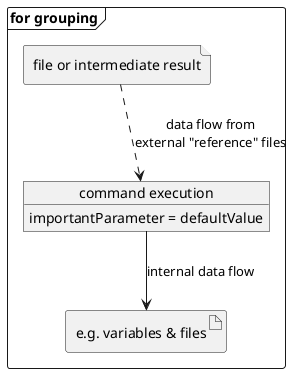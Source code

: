 @startuml
allowmixing
frame "for grouping" as someFrame {
  object "command execution" as someObject
  someObject : importantParameter = defaultValue
  file "file or intermediate result" as someFile
  artifact "e.g. variables & files" as someArtifact

  someObject --> someArtifact : internal data flow
  someFile ..> someObject : data flow from\nexternal "reference" files
}
@enduml
